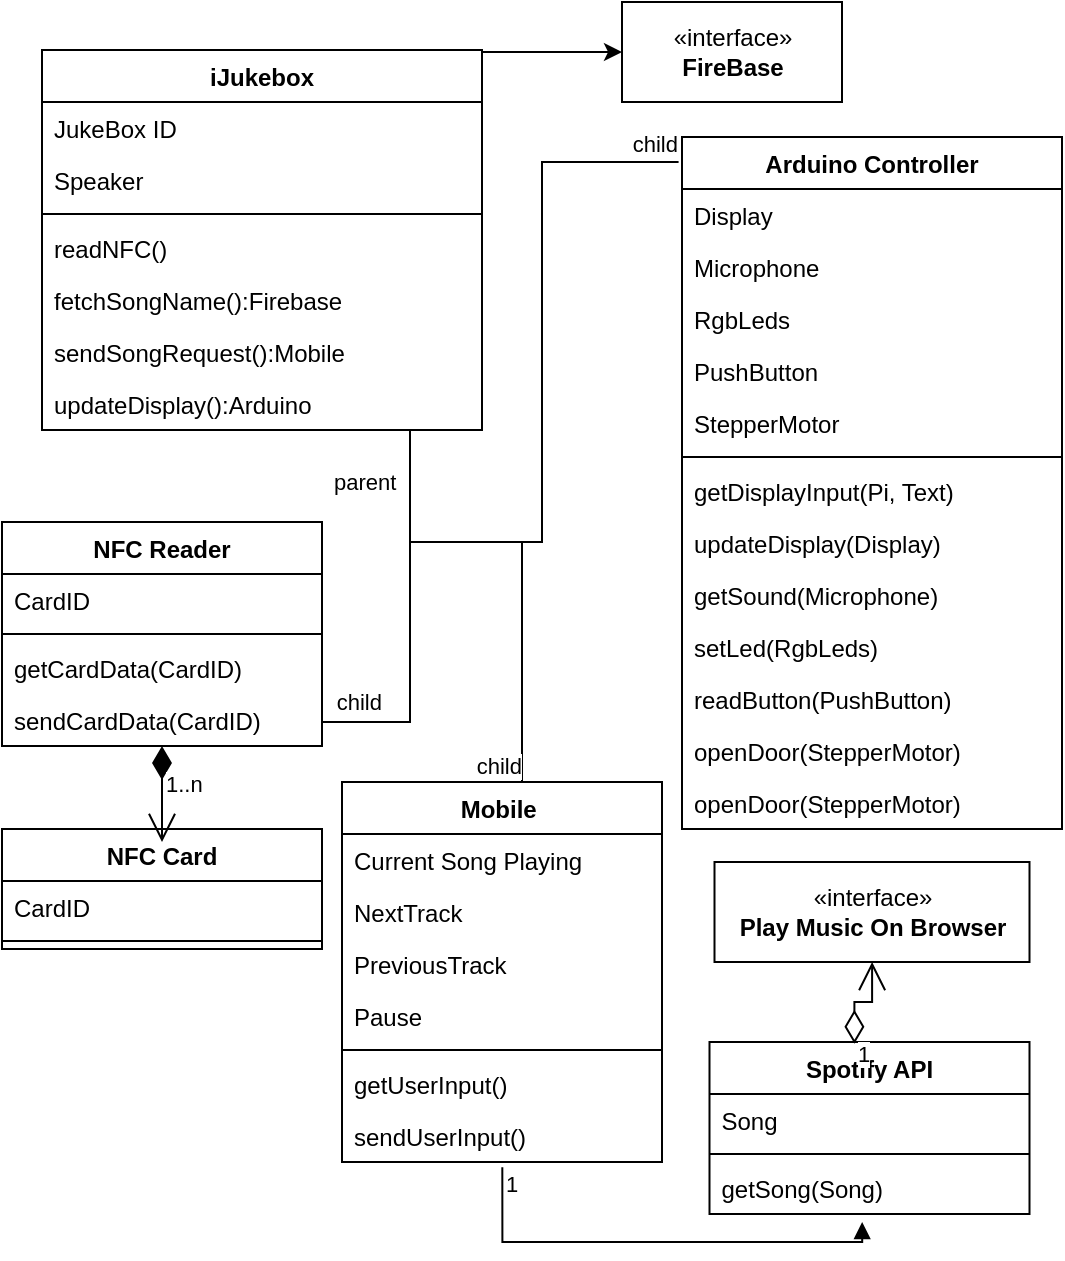 <mxfile version="17.1.2" type="github">
  <diagram id="C5RBs43oDa-KdzZeNtuy" name="Page-1">
    <mxGraphModel dx="1662" dy="762" grid="1" gridSize="10" guides="1" tooltips="1" connect="1" arrows="1" fold="1" page="1" pageScale="1" pageWidth="827" pageHeight="1169" math="0" shadow="0">
      <root>
        <mxCell id="WIyWlLk6GJQsqaUBKTNV-0" />
        <mxCell id="WIyWlLk6GJQsqaUBKTNV-1" parent="WIyWlLk6GJQsqaUBKTNV-0" />
        <mxCell id="8XgDAi0aC2tZfyaki_x5-20" style="edgeStyle=orthogonalEdgeStyle;rounded=0;orthogonalLoop=1;jettySize=auto;html=1;entryX=0;entryY=0.5;entryDx=0;entryDy=0;" edge="1" parent="WIyWlLk6GJQsqaUBKTNV-1" source="ghwq6gVGDbaOMy1OxIAP-0" target="8XgDAi0aC2tZfyaki_x5-17">
          <mxGeometry relative="1" as="geometry">
            <mxPoint x="270" y="80" as="targetPoint" />
            <Array as="points">
              <mxPoint x="280" y="45" />
              <mxPoint x="280" y="45" />
            </Array>
          </mxGeometry>
        </mxCell>
        <mxCell id="ghwq6gVGDbaOMy1OxIAP-0" value="iJukebox" style="swimlane;fontStyle=1;align=center;verticalAlign=top;childLayout=stackLayout;horizontal=1;startSize=26;horizontalStack=0;resizeParent=1;resizeParentMax=0;resizeLast=0;collapsible=1;marginBottom=0;" parent="WIyWlLk6GJQsqaUBKTNV-1" vertex="1">
          <mxGeometry x="30" y="44" width="220" height="190" as="geometry" />
        </mxCell>
        <mxCell id="ghwq6gVGDbaOMy1OxIAP-1" value="JukeBox ID" style="text;strokeColor=none;fillColor=none;align=left;verticalAlign=top;spacingLeft=4;spacingRight=4;overflow=hidden;rotatable=0;points=[[0,0.5],[1,0.5]];portConstraint=eastwest;" parent="ghwq6gVGDbaOMy1OxIAP-0" vertex="1">
          <mxGeometry y="26" width="220" height="26" as="geometry" />
        </mxCell>
        <mxCell id="8XgDAi0aC2tZfyaki_x5-9" value="Speaker" style="text;strokeColor=none;fillColor=none;align=left;verticalAlign=top;spacingLeft=4;spacingRight=4;overflow=hidden;rotatable=0;points=[[0,0.5],[1,0.5]];portConstraint=eastwest;" vertex="1" parent="ghwq6gVGDbaOMy1OxIAP-0">
          <mxGeometry y="52" width="220" height="26" as="geometry" />
        </mxCell>
        <mxCell id="ghwq6gVGDbaOMy1OxIAP-2" value="" style="line;strokeWidth=1;fillColor=none;align=left;verticalAlign=middle;spacingTop=-1;spacingLeft=3;spacingRight=3;rotatable=0;labelPosition=right;points=[];portConstraint=eastwest;" parent="ghwq6gVGDbaOMy1OxIAP-0" vertex="1">
          <mxGeometry y="78" width="220" height="8" as="geometry" />
        </mxCell>
        <mxCell id="ghwq6gVGDbaOMy1OxIAP-3" value="readNFC()" style="text;strokeColor=none;fillColor=none;align=left;verticalAlign=top;spacingLeft=4;spacingRight=4;overflow=hidden;rotatable=0;points=[[0,0.5],[1,0.5]];portConstraint=eastwest;" parent="ghwq6gVGDbaOMy1OxIAP-0" vertex="1">
          <mxGeometry y="86" width="220" height="26" as="geometry" />
        </mxCell>
        <mxCell id="8XgDAi0aC2tZfyaki_x5-24" value="fetchSongName():Firebase" style="text;strokeColor=none;fillColor=none;align=left;verticalAlign=top;spacingLeft=4;spacingRight=4;overflow=hidden;rotatable=0;points=[[0,0.5],[1,0.5]];portConstraint=eastwest;" vertex="1" parent="ghwq6gVGDbaOMy1OxIAP-0">
          <mxGeometry y="112" width="220" height="26" as="geometry" />
        </mxCell>
        <mxCell id="8XgDAi0aC2tZfyaki_x5-25" value="sendSongRequest():Mobile" style="text;strokeColor=none;fillColor=none;align=left;verticalAlign=top;spacingLeft=4;spacingRight=4;overflow=hidden;rotatable=0;points=[[0,0.5],[1,0.5]];portConstraint=eastwest;" vertex="1" parent="ghwq6gVGDbaOMy1OxIAP-0">
          <mxGeometry y="138" width="220" height="26" as="geometry" />
        </mxCell>
        <mxCell id="8XgDAi0aC2tZfyaki_x5-26" value="updateDisplay():Arduino " style="text;strokeColor=none;fillColor=none;align=left;verticalAlign=top;spacingLeft=4;spacingRight=4;overflow=hidden;rotatable=0;points=[[0,0.5],[1,0.5]];portConstraint=eastwest;" vertex="1" parent="ghwq6gVGDbaOMy1OxIAP-0">
          <mxGeometry y="164" width="220" height="26" as="geometry" />
        </mxCell>
        <mxCell id="ghwq6gVGDbaOMy1OxIAP-12" value="Arduino Controller" style="swimlane;fontStyle=1;align=center;verticalAlign=top;childLayout=stackLayout;horizontal=1;startSize=26;horizontalStack=0;resizeParent=1;resizeParentMax=0;resizeLast=0;collapsible=1;marginBottom=0;" parent="WIyWlLk6GJQsqaUBKTNV-1" vertex="1">
          <mxGeometry x="350" y="87.5" width="190" height="346" as="geometry" />
        </mxCell>
        <mxCell id="8XgDAi0aC2tZfyaki_x5-6" value="Display" style="text;strokeColor=none;fillColor=none;align=left;verticalAlign=top;spacingLeft=4;spacingRight=4;overflow=hidden;rotatable=0;points=[[0,0.5],[1,0.5]];portConstraint=eastwest;" vertex="1" parent="ghwq6gVGDbaOMy1OxIAP-12">
          <mxGeometry y="26" width="190" height="26" as="geometry" />
        </mxCell>
        <mxCell id="ghwq6gVGDbaOMy1OxIAP-13" value="Microphone" style="text;strokeColor=none;fillColor=none;align=left;verticalAlign=top;spacingLeft=4;spacingRight=4;overflow=hidden;rotatable=0;points=[[0,0.5],[1,0.5]];portConstraint=eastwest;" parent="ghwq6gVGDbaOMy1OxIAP-12" vertex="1">
          <mxGeometry y="52" width="190" height="26" as="geometry" />
        </mxCell>
        <mxCell id="ghwq6gVGDbaOMy1OxIAP-34" value="RgbLeds" style="text;strokeColor=none;fillColor=none;align=left;verticalAlign=top;spacingLeft=4;spacingRight=4;overflow=hidden;rotatable=0;points=[[0,0.5],[1,0.5]];portConstraint=eastwest;" parent="ghwq6gVGDbaOMy1OxIAP-12" vertex="1">
          <mxGeometry y="78" width="190" height="26" as="geometry" />
        </mxCell>
        <mxCell id="8XgDAi0aC2tZfyaki_x5-0" value="PushButton" style="text;strokeColor=none;fillColor=none;align=left;verticalAlign=top;spacingLeft=4;spacingRight=4;overflow=hidden;rotatable=0;points=[[0,0.5],[1,0.5]];portConstraint=eastwest;" vertex="1" parent="ghwq6gVGDbaOMy1OxIAP-12">
          <mxGeometry y="104" width="190" height="26" as="geometry" />
        </mxCell>
        <mxCell id="8XgDAi0aC2tZfyaki_x5-1" value="StepperMotor" style="text;strokeColor=none;fillColor=none;align=left;verticalAlign=top;spacingLeft=4;spacingRight=4;overflow=hidden;rotatable=0;points=[[0,0.5],[1,0.5]];portConstraint=eastwest;" vertex="1" parent="ghwq6gVGDbaOMy1OxIAP-12">
          <mxGeometry y="130" width="190" height="26" as="geometry" />
        </mxCell>
        <mxCell id="ghwq6gVGDbaOMy1OxIAP-14" value="" style="line;strokeWidth=1;fillColor=none;align=left;verticalAlign=middle;spacingTop=-1;spacingLeft=3;spacingRight=3;rotatable=0;labelPosition=right;points=[];portConstraint=eastwest;" parent="ghwq6gVGDbaOMy1OxIAP-12" vertex="1">
          <mxGeometry y="156" width="190" height="8" as="geometry" />
        </mxCell>
        <mxCell id="8XgDAi0aC2tZfyaki_x5-8" value="getDisplayInput(Pi, Text)" style="text;strokeColor=none;fillColor=none;align=left;verticalAlign=top;spacingLeft=4;spacingRight=4;overflow=hidden;rotatable=0;points=[[0,0.5],[1,0.5]];portConstraint=eastwest;" vertex="1" parent="ghwq6gVGDbaOMy1OxIAP-12">
          <mxGeometry y="164" width="190" height="26" as="geometry" />
        </mxCell>
        <mxCell id="8XgDAi0aC2tZfyaki_x5-7" value="updateDisplay(Display)" style="text;strokeColor=none;fillColor=none;align=left;verticalAlign=top;spacingLeft=4;spacingRight=4;overflow=hidden;rotatable=0;points=[[0,0.5],[1,0.5]];portConstraint=eastwest;" vertex="1" parent="ghwq6gVGDbaOMy1OxIAP-12">
          <mxGeometry y="190" width="190" height="26" as="geometry" />
        </mxCell>
        <mxCell id="ghwq6gVGDbaOMy1OxIAP-15" value="getSound(Microphone)" style="text;strokeColor=none;fillColor=none;align=left;verticalAlign=top;spacingLeft=4;spacingRight=4;overflow=hidden;rotatable=0;points=[[0,0.5],[1,0.5]];portConstraint=eastwest;" parent="ghwq6gVGDbaOMy1OxIAP-12" vertex="1">
          <mxGeometry y="216" width="190" height="26" as="geometry" />
        </mxCell>
        <mxCell id="8XgDAi0aC2tZfyaki_x5-4" value="setLed(RgbLeds)" style="text;strokeColor=none;fillColor=none;align=left;verticalAlign=top;spacingLeft=4;spacingRight=4;overflow=hidden;rotatable=0;points=[[0,0.5],[1,0.5]];portConstraint=eastwest;" vertex="1" parent="ghwq6gVGDbaOMy1OxIAP-12">
          <mxGeometry y="242" width="190" height="26" as="geometry" />
        </mxCell>
        <mxCell id="8XgDAi0aC2tZfyaki_x5-3" value="readButton(PushButton)" style="text;strokeColor=none;fillColor=none;align=left;verticalAlign=top;spacingLeft=4;spacingRight=4;overflow=hidden;rotatable=0;points=[[0,0.5],[1,0.5]];portConstraint=eastwest;" vertex="1" parent="ghwq6gVGDbaOMy1OxIAP-12">
          <mxGeometry y="268" width="190" height="26" as="geometry" />
        </mxCell>
        <mxCell id="ghwq6gVGDbaOMy1OxIAP-36" value="openDoor(StepperMotor)" style="text;strokeColor=none;fillColor=none;align=left;verticalAlign=top;spacingLeft=4;spacingRight=4;overflow=hidden;rotatable=0;points=[[0,0.5],[1,0.5]];portConstraint=eastwest;" parent="ghwq6gVGDbaOMy1OxIAP-12" vertex="1">
          <mxGeometry y="294" width="190" height="26" as="geometry" />
        </mxCell>
        <mxCell id="8XgDAi0aC2tZfyaki_x5-5" value="openDoor(StepperMotor)" style="text;strokeColor=none;fillColor=none;align=left;verticalAlign=top;spacingLeft=4;spacingRight=4;overflow=hidden;rotatable=0;points=[[0,0.5],[1,0.5]];portConstraint=eastwest;" vertex="1" parent="ghwq6gVGDbaOMy1OxIAP-12">
          <mxGeometry y="320" width="190" height="26" as="geometry" />
        </mxCell>
        <mxCell id="ghwq6gVGDbaOMy1OxIAP-20" value="NFC Reader" style="swimlane;fontStyle=1;align=center;verticalAlign=top;childLayout=stackLayout;horizontal=1;startSize=26;horizontalStack=0;resizeParent=1;resizeParentMax=0;resizeLast=0;collapsible=1;marginBottom=0;" parent="WIyWlLk6GJQsqaUBKTNV-1" vertex="1">
          <mxGeometry x="10" y="280" width="160" height="112" as="geometry" />
        </mxCell>
        <mxCell id="ghwq6gVGDbaOMy1OxIAP-37" value="CardID" style="text;strokeColor=none;fillColor=none;align=left;verticalAlign=top;spacingLeft=4;spacingRight=4;overflow=hidden;rotatable=0;points=[[0,0.5],[1,0.5]];portConstraint=eastwest;" parent="ghwq6gVGDbaOMy1OxIAP-20" vertex="1">
          <mxGeometry y="26" width="160" height="26" as="geometry" />
        </mxCell>
        <mxCell id="ghwq6gVGDbaOMy1OxIAP-22" value="" style="line;strokeWidth=1;fillColor=none;align=left;verticalAlign=middle;spacingTop=-1;spacingLeft=3;spacingRight=3;rotatable=0;labelPosition=right;points=[];portConstraint=eastwest;" parent="ghwq6gVGDbaOMy1OxIAP-20" vertex="1">
          <mxGeometry y="52" width="160" height="8" as="geometry" />
        </mxCell>
        <mxCell id="ghwq6gVGDbaOMy1OxIAP-23" value="getCardData(CardID)" style="text;strokeColor=none;fillColor=none;align=left;verticalAlign=top;spacingLeft=4;spacingRight=4;overflow=hidden;rotatable=0;points=[[0,0.5],[1,0.5]];portConstraint=eastwest;" parent="ghwq6gVGDbaOMy1OxIAP-20" vertex="1">
          <mxGeometry y="60" width="160" height="26" as="geometry" />
        </mxCell>
        <mxCell id="ghwq6gVGDbaOMy1OxIAP-35" value="sendCardData(CardID)" style="text;strokeColor=none;fillColor=none;align=left;verticalAlign=top;spacingLeft=4;spacingRight=4;overflow=hidden;rotatable=0;points=[[0,0.5],[1,0.5]];portConstraint=eastwest;" parent="ghwq6gVGDbaOMy1OxIAP-20" vertex="1">
          <mxGeometry y="86" width="160" height="26" as="geometry" />
        </mxCell>
        <mxCell id="ghwq6gVGDbaOMy1OxIAP-24" value="Spotify API" style="swimlane;fontStyle=1;align=center;verticalAlign=top;childLayout=stackLayout;horizontal=1;startSize=26;horizontalStack=0;resizeParent=1;resizeParentMax=0;resizeLast=0;collapsible=1;marginBottom=0;" parent="WIyWlLk6GJQsqaUBKTNV-1" vertex="1">
          <mxGeometry x="363.75" y="540" width="160" height="86" as="geometry" />
        </mxCell>
        <mxCell id="ghwq6gVGDbaOMy1OxIAP-25" value="Song" style="text;strokeColor=none;fillColor=none;align=left;verticalAlign=top;spacingLeft=4;spacingRight=4;overflow=hidden;rotatable=0;points=[[0,0.5],[1,0.5]];portConstraint=eastwest;" parent="ghwq6gVGDbaOMy1OxIAP-24" vertex="1">
          <mxGeometry y="26" width="160" height="26" as="geometry" />
        </mxCell>
        <mxCell id="ghwq6gVGDbaOMy1OxIAP-26" value="" style="line;strokeWidth=1;fillColor=none;align=left;verticalAlign=middle;spacingTop=-1;spacingLeft=3;spacingRight=3;rotatable=0;labelPosition=right;points=[];portConstraint=eastwest;" parent="ghwq6gVGDbaOMy1OxIAP-24" vertex="1">
          <mxGeometry y="52" width="160" height="8" as="geometry" />
        </mxCell>
        <mxCell id="ghwq6gVGDbaOMy1OxIAP-27" value="getSong(Song)" style="text;strokeColor=none;fillColor=none;align=left;verticalAlign=top;spacingLeft=4;spacingRight=4;overflow=hidden;rotatable=0;points=[[0,0.5],[1,0.5]];portConstraint=eastwest;" parent="ghwq6gVGDbaOMy1OxIAP-24" vertex="1">
          <mxGeometry y="60" width="160" height="26" as="geometry" />
        </mxCell>
        <mxCell id="ghwq6gVGDbaOMy1OxIAP-32" value="«interface»&lt;br&gt;&lt;b&gt;Play Music On Browser&lt;/b&gt;" style="html=1;" parent="WIyWlLk6GJQsqaUBKTNV-1" vertex="1">
          <mxGeometry x="366.25" y="450" width="157.5" height="50" as="geometry" />
        </mxCell>
        <mxCell id="ghwq6gVGDbaOMy1OxIAP-38" value="Mobile " style="swimlane;fontStyle=1;align=center;verticalAlign=top;childLayout=stackLayout;horizontal=1;startSize=26;horizontalStack=0;resizeParent=1;resizeParentMax=0;resizeLast=0;collapsible=1;marginBottom=0;" parent="WIyWlLk6GJQsqaUBKTNV-1" vertex="1">
          <mxGeometry x="180" y="410" width="160" height="190" as="geometry" />
        </mxCell>
        <mxCell id="ghwq6gVGDbaOMy1OxIAP-39" value="Current Song Playing" style="text;strokeColor=none;fillColor=none;align=left;verticalAlign=top;spacingLeft=4;spacingRight=4;overflow=hidden;rotatable=0;points=[[0,0.5],[1,0.5]];portConstraint=eastwest;" parent="ghwq6gVGDbaOMy1OxIAP-38" vertex="1">
          <mxGeometry y="26" width="160" height="26" as="geometry" />
        </mxCell>
        <mxCell id="ghwq6gVGDbaOMy1OxIAP-46" value="NextTrack" style="text;strokeColor=none;fillColor=none;align=left;verticalAlign=top;spacingLeft=4;spacingRight=4;overflow=hidden;rotatable=0;points=[[0,0.5],[1,0.5]];portConstraint=eastwest;" parent="ghwq6gVGDbaOMy1OxIAP-38" vertex="1">
          <mxGeometry y="52" width="160" height="26" as="geometry" />
        </mxCell>
        <mxCell id="8XgDAi0aC2tZfyaki_x5-22" value="PreviousTrack" style="text;strokeColor=none;fillColor=none;align=left;verticalAlign=top;spacingLeft=4;spacingRight=4;overflow=hidden;rotatable=0;points=[[0,0.5],[1,0.5]];portConstraint=eastwest;" vertex="1" parent="ghwq6gVGDbaOMy1OxIAP-38">
          <mxGeometry y="78" width="160" height="26" as="geometry" />
        </mxCell>
        <mxCell id="ghwq6gVGDbaOMy1OxIAP-57" value="Pause" style="text;strokeColor=none;fillColor=none;align=left;verticalAlign=top;spacingLeft=4;spacingRight=4;overflow=hidden;rotatable=0;points=[[0,0.5],[1,0.5]];portConstraint=eastwest;" parent="ghwq6gVGDbaOMy1OxIAP-38" vertex="1">
          <mxGeometry y="104" width="160" height="26" as="geometry" />
        </mxCell>
        <mxCell id="ghwq6gVGDbaOMy1OxIAP-40" value="" style="line;strokeWidth=1;fillColor=none;align=left;verticalAlign=middle;spacingTop=-1;spacingLeft=3;spacingRight=3;rotatable=0;labelPosition=right;points=[];portConstraint=eastwest;" parent="ghwq6gVGDbaOMy1OxIAP-38" vertex="1">
          <mxGeometry y="130" width="160" height="8" as="geometry" />
        </mxCell>
        <mxCell id="ghwq6gVGDbaOMy1OxIAP-41" value="getUserInput()" style="text;strokeColor=none;fillColor=none;align=left;verticalAlign=top;spacingLeft=4;spacingRight=4;overflow=hidden;rotatable=0;points=[[0,0.5],[1,0.5]];portConstraint=eastwest;" parent="ghwq6gVGDbaOMy1OxIAP-38" vertex="1">
          <mxGeometry y="138" width="160" height="26" as="geometry" />
        </mxCell>
        <mxCell id="ghwq6gVGDbaOMy1OxIAP-47" value="sendUserInput()" style="text;strokeColor=none;fillColor=none;align=left;verticalAlign=top;spacingLeft=4;spacingRight=4;overflow=hidden;rotatable=0;points=[[0,0.5],[1,0.5]];portConstraint=eastwest;" parent="ghwq6gVGDbaOMy1OxIAP-38" vertex="1">
          <mxGeometry y="164" width="160" height="26" as="geometry" />
        </mxCell>
        <mxCell id="ghwq6gVGDbaOMy1OxIAP-53" value="NFC Card" style="swimlane;fontStyle=1;align=center;verticalAlign=top;childLayout=stackLayout;horizontal=1;startSize=26;horizontalStack=0;resizeParent=1;resizeParentMax=0;resizeLast=0;collapsible=1;marginBottom=0;" parent="WIyWlLk6GJQsqaUBKTNV-1" vertex="1">
          <mxGeometry x="10" y="433.5" width="160" height="60" as="geometry" />
        </mxCell>
        <mxCell id="ghwq6gVGDbaOMy1OxIAP-54" value="CardID" style="text;strokeColor=none;fillColor=none;align=left;verticalAlign=top;spacingLeft=4;spacingRight=4;overflow=hidden;rotatable=0;points=[[0,0.5],[1,0.5]];portConstraint=eastwest;" parent="ghwq6gVGDbaOMy1OxIAP-53" vertex="1">
          <mxGeometry y="26" width="160" height="26" as="geometry" />
        </mxCell>
        <mxCell id="ghwq6gVGDbaOMy1OxIAP-55" value="" style="line;strokeWidth=1;fillColor=none;align=left;verticalAlign=middle;spacingTop=-1;spacingLeft=3;spacingRight=3;rotatable=0;labelPosition=right;points=[];portConstraint=eastwest;" parent="ghwq6gVGDbaOMy1OxIAP-53" vertex="1">
          <mxGeometry y="52" width="160" height="8" as="geometry" />
        </mxCell>
        <mxCell id="ghwq6gVGDbaOMy1OxIAP-58" value="" style="endArrow=none;html=1;edgeStyle=orthogonalEdgeStyle;rounded=0;entryX=-0.009;entryY=0.036;entryDx=0;entryDy=0;entryPerimeter=0;" parent="WIyWlLk6GJQsqaUBKTNV-1" source="ghwq6gVGDbaOMy1OxIAP-0" target="ghwq6gVGDbaOMy1OxIAP-12" edge="1">
          <mxGeometry relative="1" as="geometry">
            <mxPoint x="324" y="490" as="sourcePoint" />
            <mxPoint x="350" y="330" as="targetPoint" />
            <Array as="points">
              <mxPoint x="214" y="290" />
              <mxPoint x="280" y="290" />
              <mxPoint x="280" y="100" />
            </Array>
          </mxGeometry>
        </mxCell>
        <mxCell id="ghwq6gVGDbaOMy1OxIAP-59" value="parent" style="edgeLabel;resizable=0;html=1;align=left;verticalAlign=bottom;" parent="ghwq6gVGDbaOMy1OxIAP-58" connectable="0" vertex="1">
          <mxGeometry x="-1" relative="1" as="geometry">
            <mxPoint x="-40" y="34" as="offset" />
          </mxGeometry>
        </mxCell>
        <mxCell id="ghwq6gVGDbaOMy1OxIAP-60" value="child" style="edgeLabel;resizable=0;html=1;align=right;verticalAlign=bottom;" parent="ghwq6gVGDbaOMy1OxIAP-58" connectable="0" vertex="1">
          <mxGeometry x="1" relative="1" as="geometry" />
        </mxCell>
        <mxCell id="ghwq6gVGDbaOMy1OxIAP-61" value="" style="endArrow=none;html=1;edgeStyle=orthogonalEdgeStyle;rounded=0;" parent="WIyWlLk6GJQsqaUBKTNV-1" target="ghwq6gVGDbaOMy1OxIAP-38" edge="1">
          <mxGeometry relative="1" as="geometry">
            <mxPoint x="220" y="290" as="sourcePoint" />
            <mxPoint x="484" y="490" as="targetPoint" />
            <Array as="points">
              <mxPoint x="270" y="290" />
            </Array>
          </mxGeometry>
        </mxCell>
        <mxCell id="ghwq6gVGDbaOMy1OxIAP-63" value="child" style="edgeLabel;resizable=0;html=1;align=right;verticalAlign=bottom;" parent="ghwq6gVGDbaOMy1OxIAP-61" connectable="0" vertex="1">
          <mxGeometry x="1" relative="1" as="geometry" />
        </mxCell>
        <mxCell id="ghwq6gVGDbaOMy1OxIAP-64" value="" style="endArrow=none;html=1;edgeStyle=orthogonalEdgeStyle;rounded=0;" parent="WIyWlLk6GJQsqaUBKTNV-1" target="ghwq6gVGDbaOMy1OxIAP-20" edge="1">
          <mxGeometry relative="1" as="geometry">
            <mxPoint x="214" y="300" as="sourcePoint" />
            <mxPoint x="484" y="390" as="targetPoint" />
            <Array as="points">
              <mxPoint x="214" y="290" />
              <mxPoint x="214" y="380" />
              <mxPoint x="124" y="380" />
            </Array>
          </mxGeometry>
        </mxCell>
        <mxCell id="ghwq6gVGDbaOMy1OxIAP-66" value="child" style="edgeLabel;resizable=0;html=1;align=right;verticalAlign=bottom;" parent="ghwq6gVGDbaOMy1OxIAP-64" connectable="0" vertex="1">
          <mxGeometry x="1" relative="1" as="geometry">
            <mxPoint x="30" y="-2" as="offset" />
          </mxGeometry>
        </mxCell>
        <mxCell id="ghwq6gVGDbaOMy1OxIAP-67" value="1..n" style="endArrow=open;html=1;endSize=12;startArrow=diamondThin;startSize=14;startFill=1;edgeStyle=orthogonalEdgeStyle;align=left;verticalAlign=bottom;rounded=0;" parent="WIyWlLk6GJQsqaUBKTNV-1" source="ghwq6gVGDbaOMy1OxIAP-20" edge="1">
          <mxGeometry x="0.167" relative="1" as="geometry">
            <mxPoint x="324" y="490" as="sourcePoint" />
            <mxPoint x="90" y="440" as="targetPoint" />
            <mxPoint as="offset" />
          </mxGeometry>
        </mxCell>
        <mxCell id="ghwq6gVGDbaOMy1OxIAP-72" value="1" style="endArrow=open;html=1;endSize=12;startArrow=diamondThin;startSize=14;startFill=0;edgeStyle=orthogonalEdgeStyle;align=left;verticalAlign=bottom;rounded=0;exitX=0.453;exitY=0.01;exitDx=0;exitDy=0;exitPerimeter=0;" parent="WIyWlLk6GJQsqaUBKTNV-1" source="ghwq6gVGDbaOMy1OxIAP-24" target="ghwq6gVGDbaOMy1OxIAP-32" edge="1">
          <mxGeometry x="-0.482" y="-27" relative="1" as="geometry">
            <mxPoint x="324" y="490" as="sourcePoint" />
            <mxPoint x="484" y="490" as="targetPoint" />
            <mxPoint x="-27" y="27" as="offset" />
          </mxGeometry>
        </mxCell>
        <mxCell id="ghwq6gVGDbaOMy1OxIAP-74" value="" style="endArrow=block;endFill=1;html=1;edgeStyle=orthogonalEdgeStyle;align=left;verticalAlign=top;rounded=0;exitX=0.501;exitY=1.1;exitDx=0;exitDy=0;exitPerimeter=0;entryX=0.477;entryY=1.154;entryDx=0;entryDy=0;entryPerimeter=0;" parent="WIyWlLk6GJQsqaUBKTNV-1" source="ghwq6gVGDbaOMy1OxIAP-47" target="ghwq6gVGDbaOMy1OxIAP-27" edge="1">
          <mxGeometry x="-1" relative="1" as="geometry">
            <mxPoint x="260" y="610" as="sourcePoint" />
            <mxPoint x="430" y="640" as="targetPoint" />
            <Array as="points">
              <mxPoint x="260" y="640" />
              <mxPoint x="440" y="640" />
            </Array>
          </mxGeometry>
        </mxCell>
        <mxCell id="ghwq6gVGDbaOMy1OxIAP-75" value="1" style="edgeLabel;resizable=0;html=1;align=left;verticalAlign=bottom;" parent="ghwq6gVGDbaOMy1OxIAP-74" connectable="0" vertex="1">
          <mxGeometry x="-1" relative="1" as="geometry">
            <mxPoint y="17" as="offset" />
          </mxGeometry>
        </mxCell>
        <mxCell id="8XgDAi0aC2tZfyaki_x5-17" value="«interface»&lt;br&gt;&lt;b&gt;FireBase&lt;/b&gt;" style="html=1;" vertex="1" parent="WIyWlLk6GJQsqaUBKTNV-1">
          <mxGeometry x="320" y="20" width="110" height="50" as="geometry" />
        </mxCell>
      </root>
    </mxGraphModel>
  </diagram>
</mxfile>
